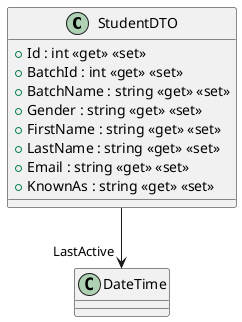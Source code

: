 @startuml
class StudentDTO {
    + Id : int <<get>> <<set>>
    + BatchId : int <<get>> <<set>>
    + BatchName : string <<get>> <<set>>
    + Gender : string <<get>> <<set>>
    + FirstName : string <<get>> <<set>>
    + LastName : string <<get>> <<set>>
    + Email : string <<get>> <<set>>
    + KnownAs : string <<get>> <<set>>
}
StudentDTO --> "LastActive" DateTime
@enduml
